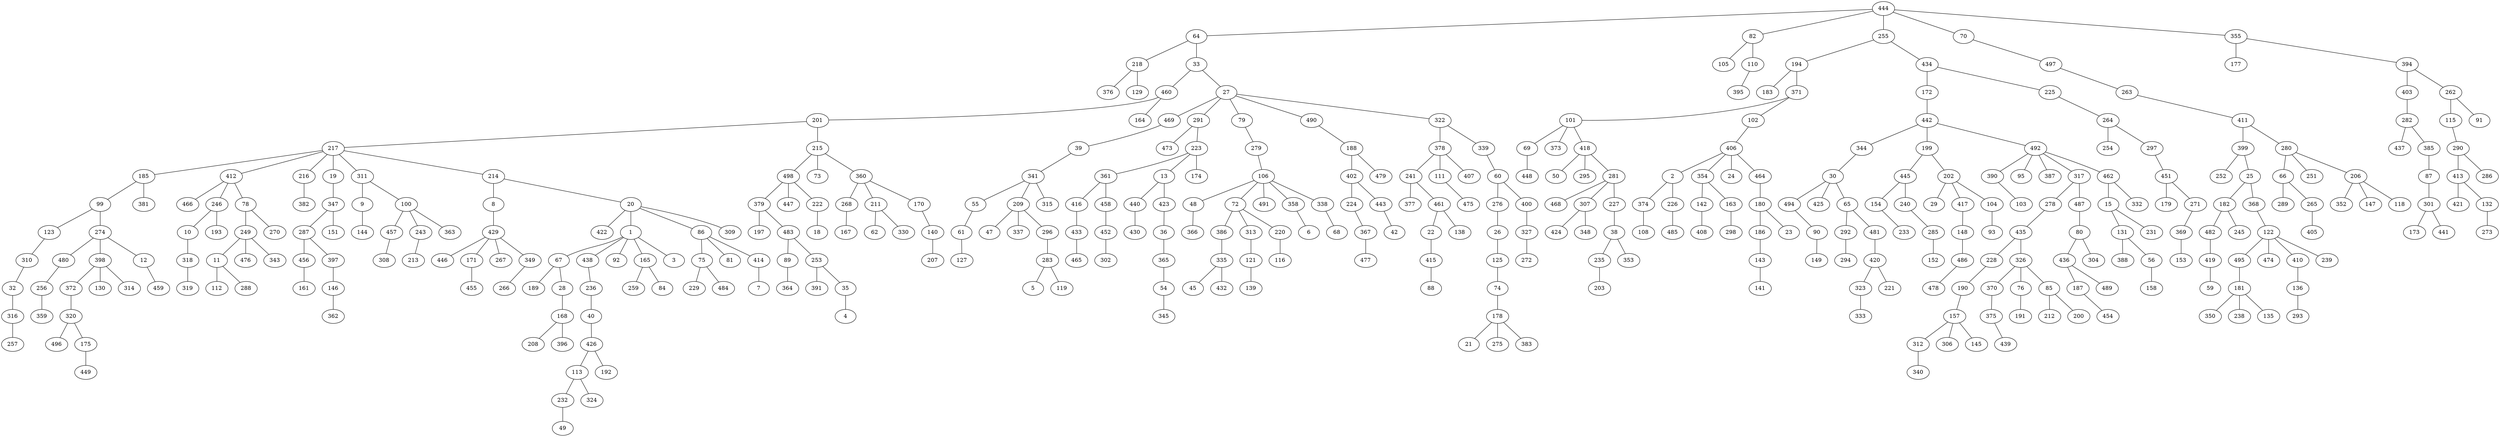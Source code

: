 graph G {
  444;
  64;
  82;
  255;
  70;
  355;
  218;
  33;
  105;
  110;
  194;
  434;
  497;
  177;
  394;
  376;
  129;
  460;
  27;
  395;
  183;
  371;
  172;
  225;
  263;
  403;
  262;
  201;
  164;
  469;
  291;
  79;
  490;
  322;
  101;
  102;
  442;
  264;
  411;
  282;
  115;
  91;
  217;
  215;
  39;
  473;
  223;
  279;
  188;
  378;
  339;
  69;
  373;
  418;
  406;
  344;
  199;
  492;
  254;
  297;
  399;
  280;
  437;
  385;
  290;
  185;
  412;
  216;
  19;
  311;
  214;
  498;
  73;
  360;
  341;
  361;
  13;
  174;
  106;
  402;
  479;
  241;
  111;
  407;
  60;
  448;
  50;
  295;
  281;
  2;
  354;
  24;
  464;
  30;
  445;
  202;
  390;
  95;
  387;
  317;
  462;
  451;
  252;
  25;
  66;
  251;
  206;
  87;
  413;
  286;
  99;
  381;
  466;
  246;
  78;
  382;
  347;
  9;
  100;
  8;
  20;
  379;
  447;
  222;
  268;
  211;
  170;
  55;
  209;
  315;
  416;
  458;
  440;
  423;
  48;
  72;
  491;
  358;
  338;
  224;
  443;
  377;
  461;
  475;
  276;
  400;
  468;
  307;
  227;
  374;
  226;
  142;
  163;
  180;
  494;
  425;
  65;
  154;
  240;
  29;
  417;
  104;
  103;
  278;
  487;
  15;
  332;
  179;
  271;
  182;
  368;
  289;
  265;
  352;
  147;
  118;
  301;
  421;
  132;
  123;
  274;
  10;
  193;
  249;
  270;
  287;
  151;
  144;
  457;
  243;
  363;
  429;
  422;
  1;
  86;
  309;
  197;
  483;
  18;
  167;
  62;
  330;
  140;
  61;
  47;
  337;
  296;
  433;
  452;
  430;
  36;
  366;
  386;
  313;
  220;
  6;
  68;
  367;
  42;
  22;
  138;
  26;
  327;
  424;
  348;
  38;
  108;
  485;
  408;
  298;
  186;
  23;
  90;
  292;
  481;
  233;
  285;
  148;
  93;
  435;
  80;
  131;
  231;
  369;
  482;
  245;
  122;
  405;
  173;
  441;
  273;
  310;
  480;
  398;
  12;
  318;
  11;
  476;
  343;
  456;
  397;
  308;
  213;
  446;
  171;
  267;
  349;
  67;
  438;
  92;
  165;
  3;
  75;
  81;
  414;
  89;
  253;
  207;
  127;
  283;
  465;
  302;
  365;
  335;
  121;
  116;
  477;
  415;
  125;
  272;
  235;
  353;
  143;
  149;
  294;
  420;
  152;
  486;
  228;
  326;
  436;
  304;
  388;
  56;
  153;
  419;
  495;
  474;
  410;
  239;
  32;
  256;
  372;
  130;
  314;
  459;
  319;
  112;
  288;
  161;
  146;
  455;
  266;
  189;
  28;
  236;
  259;
  84;
  229;
  484;
  7;
  364;
  391;
  35;
  5;
  119;
  54;
  45;
  432;
  139;
  88;
  74;
  203;
  141;
  323;
  221;
  478;
  190;
  370;
  76;
  85;
  187;
  489;
  158;
  59;
  181;
  136;
  316;
  359;
  320;
  362;
  168;
  40;
  4;
  345;
  178;
  333;
  157;
  375;
  191;
  212;
  200;
  454;
  350;
  238;
  135;
  293;
  257;
  496;
  175;
  208;
  396;
  426;
  21;
  275;
  383;
  312;
  306;
  145;
  439;
  449;
  113;
  192;
  340;
  232;
  324;
  49;
   444 -- 64;
   444 -- 82;
   444 -- 255;
   444 -- 70;
   444 -- 355;
   64 -- 218;
   64 -- 33;
   82 -- 105;
   82 -- 110;
   255 -- 194;
   255 -- 434;
   70 -- 497;
   355 -- 177;
   355 -- 394;
   218 -- 376;
   218 -- 129;
   33 -- 460;
   33 -- 27;
   110 -- 395;
   194 -- 183;
   194 -- 371;
   434 -- 172;
   434 -- 225;
   497 -- 263;
   394 -- 403;
   394 -- 262;
   460 -- 201;
   460 -- 164;
   27 -- 469;
   27 -- 291;
   27 -- 79;
   27 -- 490;
   27 -- 322;
   371 -- 101;
   371 -- 102;
   172 -- 442;
   225 -- 264;
   263 -- 411;
   403 -- 282;
   262 -- 115;
   262 -- 91;
   201 -- 217;
   201 -- 215;
   469 -- 39;
   291 -- 473;
   291 -- 223;
   79 -- 279;
   490 -- 188;
   322 -- 378;
   322 -- 339;
   101 -- 69;
   101 -- 373;
   101 -- 418;
   102 -- 406;
   442 -- 344;
   442 -- 199;
   442 -- 492;
   264 -- 254;
   264 -- 297;
   411 -- 399;
   411 -- 280;
   282 -- 437;
   282 -- 385;
   115 -- 290;
   217 -- 185;
   217 -- 412;
   217 -- 216;
   217 -- 19;
   217 -- 311;
   217 -- 214;
   215 -- 498;
   215 -- 73;
   215 -- 360;
   39 -- 341;
   223 -- 361;
   223 -- 13;
   223 -- 174;
   279 -- 106;
   188 -- 402;
   188 -- 479;
   378 -- 241;
   378 -- 111;
   378 -- 407;
   339 -- 60;
   69 -- 448;
   418 -- 50;
   418 -- 295;
   418 -- 281;
   406 -- 2;
   406 -- 354;
   406 -- 24;
   406 -- 464;
   344 -- 30;
   199 -- 445;
   199 -- 202;
   492 -- 390;
   492 -- 95;
   492 -- 387;
   492 -- 317;
   492 -- 462;
   297 -- 451;
   399 -- 252;
   399 -- 25;
   280 -- 66;
   280 -- 251;
   280 -- 206;
   385 -- 87;
   290 -- 413;
   290 -- 286;
   185 -- 99;
   185 -- 381;
   412 -- 466;
   412 -- 246;
   412 -- 78;
   216 -- 382;
   19 -- 347;
   311 -- 9;
   311 -- 100;
   214 -- 8;
   214 -- 20;
   498 -- 379;
   498 -- 447;
   498 -- 222;
   360 -- 268;
   360 -- 211;
   360 -- 170;
   341 -- 55;
   341 -- 209;
   341 -- 315;
   361 -- 416;
   361 -- 458;
   13 -- 440;
   13 -- 423;
   106 -- 48;
   106 -- 72;
   106 -- 491;
   106 -- 358;
   106 -- 338;
   402 -- 224;
   402 -- 443;
   241 -- 377;
   241 -- 461;
   111 -- 475;
   60 -- 276;
   60 -- 400;
   281 -- 468;
   281 -- 307;
   281 -- 227;
   2 -- 374;
   2 -- 226;
   354 -- 142;
   354 -- 163;
   464 -- 180;
   30 -- 494;
   30 -- 425;
   30 -- 65;
   445 -- 154;
   445 -- 240;
   202 -- 29;
   202 -- 417;
   202 -- 104;
   390 -- 103;
   317 -- 278;
   317 -- 487;
   462 -- 15;
   462 -- 332;
   451 -- 179;
   451 -- 271;
   25 -- 182;
   25 -- 368;
   66 -- 289;
   66 -- 265;
   206 -- 352;
   206 -- 147;
   206 -- 118;
   87 -- 301;
   413 -- 421;
   413 -- 132;
   99 -- 123;
   99 -- 274;
   246 -- 10;
   246 -- 193;
   78 -- 249;
   78 -- 270;
   347 -- 287;
   347 -- 151;
   9 -- 144;
   100 -- 457;
   100 -- 243;
   100 -- 363;
   8 -- 429;
   20 -- 422;
   20 -- 1;
   20 -- 86;
   20 -- 309;
   379 -- 197;
   379 -- 483;
   222 -- 18;
   268 -- 167;
   211 -- 62;
   211 -- 330;
   170 -- 140;
   55 -- 61;
   209 -- 47;
   209 -- 337;
   209 -- 296;
   416 -- 433;
   458 -- 452;
   440 -- 430;
   423 -- 36;
   48 -- 366;
   72 -- 386;
   72 -- 313;
   72 -- 220;
   358 -- 6;
   338 -- 68;
   224 -- 367;
   443 -- 42;
   461 -- 22;
   461 -- 138;
   276 -- 26;
   400 -- 327;
   307 -- 424;
   307 -- 348;
   227 -- 38;
   374 -- 108;
   226 -- 485;
   142 -- 408;
   163 -- 298;
   180 -- 186;
   180 -- 23;
   494 -- 90;
   65 -- 292;
   65 -- 481;
   154 -- 233;
   240 -- 285;
   417 -- 148;
   104 -- 93;
   278 -- 435;
   487 -- 80;
   15 -- 131;
   15 -- 231;
   271 -- 369;
   182 -- 482;
   182 -- 245;
   368 -- 122;
   265 -- 405;
   301 -- 173;
   301 -- 441;
   132 -- 273;
   123 -- 310;
   274 -- 480;
   274 -- 398;
   274 -- 12;
   10 -- 318;
   249 -- 11;
   249 -- 476;
   249 -- 343;
   287 -- 456;
   287 -- 397;
   457 -- 308;
   243 -- 213;
   429 -- 446;
   429 -- 171;
   429 -- 267;
   429 -- 349;
   1 -- 67;
   1 -- 438;
   1 -- 92;
   1 -- 165;
   1 -- 3;
   86 -- 75;
   86 -- 81;
   86 -- 414;
   483 -- 89;
   483 -- 253;
   140 -- 207;
   61 -- 127;
   296 -- 283;
   433 -- 465;
   452 -- 302;
   36 -- 365;
   386 -- 335;
   313 -- 121;
   220 -- 116;
   367 -- 477;
   22 -- 415;
   26 -- 125;
   327 -- 272;
   38 -- 235;
   38 -- 353;
   186 -- 143;
   90 -- 149;
   292 -- 294;
   481 -- 420;
   285 -- 152;
   148 -- 486;
   435 -- 228;
   435 -- 326;
   80 -- 436;
   80 -- 304;
   131 -- 388;
   131 -- 56;
   369 -- 153;
   482 -- 419;
   122 -- 495;
   122 -- 474;
   122 -- 410;
   122 -- 239;
   310 -- 32;
   480 -- 256;
   398 -- 372;
   398 -- 130;
   398 -- 314;
   12 -- 459;
   318 -- 319;
   11 -- 112;
   11 -- 288;
   456 -- 161;
   397 -- 146;
   171 -- 455;
   349 -- 266;
   67 -- 189;
   67 -- 28;
   438 -- 236;
   165 -- 259;
   165 -- 84;
   75 -- 229;
   75 -- 484;
   414 -- 7;
   89 -- 364;
   253 -- 391;
   253 -- 35;
   283 -- 5;
   283 -- 119;
   365 -- 54;
   335 -- 45;
   335 -- 432;
   121 -- 139;
   415 -- 88;
   125 -- 74;
   235 -- 203;
   143 -- 141;
   420 -- 323;
   420 -- 221;
   486 -- 478;
   228 -- 190;
   326 -- 370;
   326 -- 76;
   326 -- 85;
   436 -- 187;
   436 -- 489;
   56 -- 158;
   419 -- 59;
   495 -- 181;
   410 -- 136;
   32 -- 316;
   256 -- 359;
   372 -- 320;
   146 -- 362;
   28 -- 168;
   236 -- 40;
   35 -- 4;
   54 -- 345;
   74 -- 178;
   323 -- 333;
   190 -- 157;
   370 -- 375;
   76 -- 191;
   85 -- 212;
   85 -- 200;
   187 -- 454;
   181 -- 350;
   181 -- 238;
   181 -- 135;
   136 -- 293;
   316 -- 257;
   320 -- 496;
   320 -- 175;
   168 -- 208;
   168 -- 396;
   40 -- 426;
   178 -- 21;
   178 -- 275;
   178 -- 383;
   157 -- 312;
   157 -- 306;
   157 -- 145;
   375 -- 439;
   175 -- 449;
   426 -- 113;
   426 -- 192;
   312 -- 340;
   113 -- 232;
   113 -- 324;
   232 -- 49;
}
